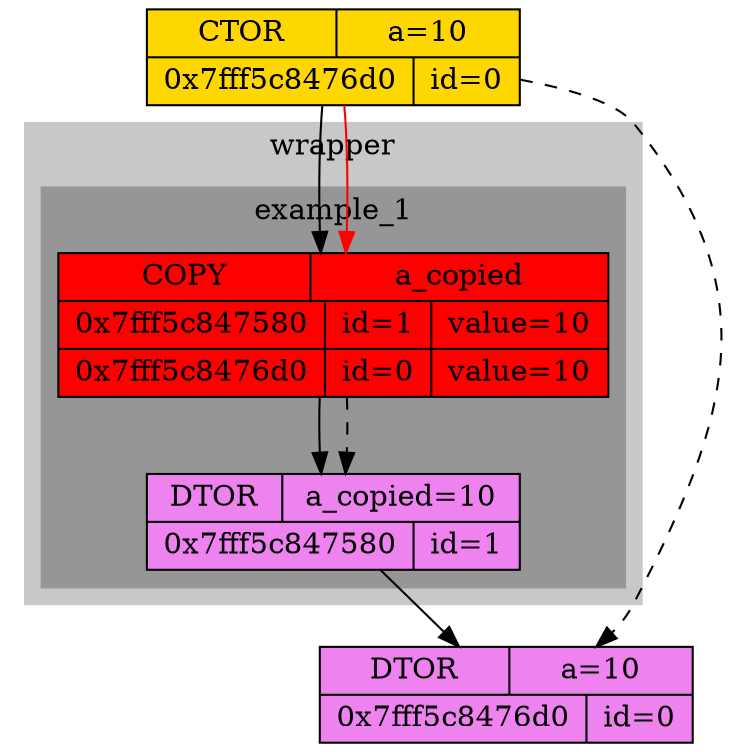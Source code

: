 digraph graphname {
	node0CTOR [shape="record", style="filled", fillcolor="gold", label="{{CTOR | a=10}|{0x7fff5c8476d0 | id=0}}"]

subgraph "cluster_0" {
	style=filled;
	color="#c8c8c8";
	
subgraph "cluster_1" {
	style=filled;
	color="#969696";
		node1COPY  [shape="record", style="filled", fillcolor="red" label="{{COPY | a_copied}|{0x7fff5c847580 | id=1 | value=10}|{0x7fff5c8476d0 | id=0 | value=10}}"]
	node1DTOR [shape="record", style="filled", fillcolor="violet", label="{{DTOR | a_copied=10}|{0x7fff5c847580 | id=1}}"]
	label = "example_1" 
}

	label = "wrapper" 
}

	node0DTOR [shape="record", style="filled", fillcolor="violet", label="{{DTOR | a=10}|{0x7fff5c8476d0 | id=0}}"]
	node0CTOR -> node1COPY
	node0CTOR -> node1COPY [color="red"]
	node1COPY -> node1DTOR
	node1COPY -> node1DTOR [style="dashed"]
	node1DTOR -> node0DTOR
	node0CTOR -> node0DTOR [style="dashed"]
}
